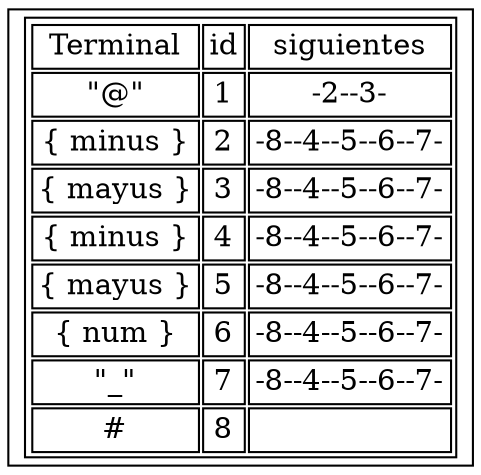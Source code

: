 digraph G{
node [shape=record];
table [ label = <
<table>
<tr><td>Terminal</td><td>id</td><td>siguientes</td></tr>
<tr>
<td>"@"</td><td>1</td><td>-2--3-</td>
</tr>
<tr>
<td>\{ minus \}</td><td>2</td><td>-8--4--5--6--7-</td>
</tr>
<tr>
<td>\{ mayus \}</td><td>3</td><td>-8--4--5--6--7-</td>
</tr>
<tr>
<td>\{ minus \}</td><td>4</td><td>-8--4--5--6--7-</td>
</tr>
<tr>
<td>\{ mayus \}</td><td>5</td><td>-8--4--5--6--7-</td>
</tr>
<tr>
<td>\{ num \}</td><td>6</td><td>-8--4--5--6--7-</td>
</tr>
<tr>
<td>"_"</td><td>7</td><td>-8--4--5--6--7-</td>
</tr>
<tr>
<td>#</td><td>8</td><td></td>
</tr>
</table>> ]
}
